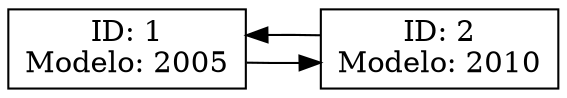 digraph ListaDobleVehiculos {
rankdir=LR;
node [shape=record];
node0 [label="ID: 1\nModelo: 2005"];
node0 -> node1;
node1 -> node0;
node1 [label="ID: 2\nModelo: 2010"];
}
